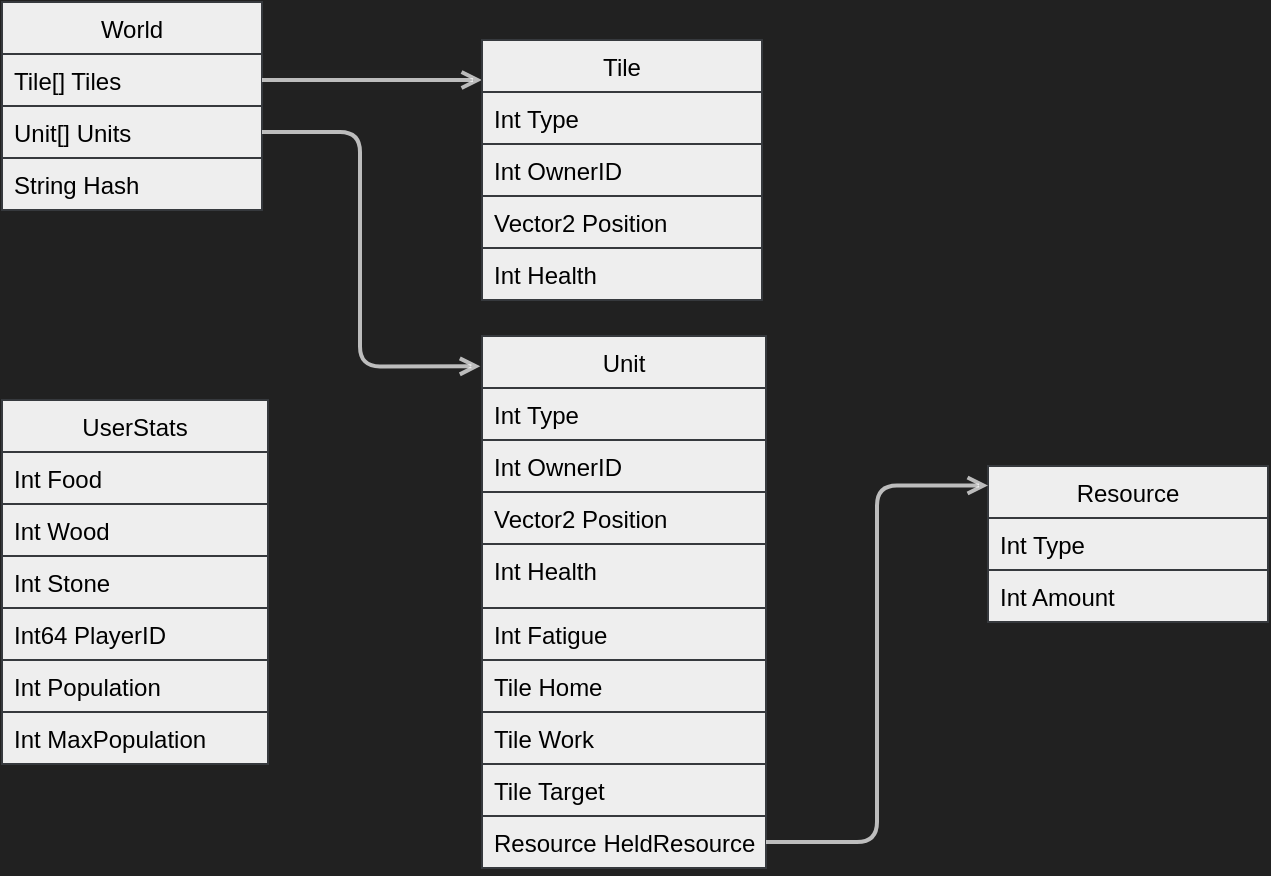 <mxfile version="10.6.0" type="device"><diagram id="PSp3pdaMUobaPZKxGY9P" name="Page-1"><mxGraphModel dx="1403" dy="575" grid="0" gridSize="10" guides="1" tooltips="1" connect="1" arrows="1" fold="1" page="1" pageScale="1" pageWidth="827" pageHeight="1169" background="#212121" math="0" shadow="0"><root><mxCell id="0"/><mxCell id="1" parent="0"/><mxCell id="UWC5HuN4-RCtU19QUpBO-1" value="World" style="swimlane;fontStyle=0;childLayout=stackLayout;horizontal=1;startSize=26;horizontalStack=0;resizeParent=1;resizeParentMax=0;resizeLast=0;collapsible=1;marginBottom=0;glass=0;rounded=0;shadow=0;comic=0;swimlaneLine=1;fillColor=#eeeeee;strokeColor=#36393d;swimlaneFillColor=none;" parent="1" vertex="1"><mxGeometry x="120" y="150" width="130" height="104" as="geometry"/></mxCell><mxCell id="UWC5HuN4-RCtU19QUpBO-2" value="Tile[] Tiles" style="text;align=left;verticalAlign=top;spacingLeft=4;spacingRight=4;overflow=hidden;rotatable=0;points=[[0,0.5],[1,0.5]];portConstraint=eastwest;rounded=0;fillColor=#eeeeee;strokeColor=#36393d;" parent="UWC5HuN4-RCtU19QUpBO-1" vertex="1"><mxGeometry y="26" width="130" height="26" as="geometry"/></mxCell><mxCell id="UWC5HuN4-RCtU19QUpBO-3" value="Unit[] Units" style="text;align=left;verticalAlign=top;spacingLeft=4;spacingRight=4;overflow=hidden;rotatable=0;points=[[0,0.5],[1,0.5]];portConstraint=eastwest;rounded=0;fillColor=#eeeeee;strokeColor=#36393d;" parent="UWC5HuN4-RCtU19QUpBO-1" vertex="1"><mxGeometry y="52" width="130" height="26" as="geometry"/></mxCell><mxCell id="UWC5HuN4-RCtU19QUpBO-4" value="String Hash" style="text;align=left;verticalAlign=top;spacingLeft=4;spacingRight=4;overflow=hidden;rotatable=0;points=[[0,0.5],[1,0.5]];portConstraint=eastwest;rounded=0;glass=0;fillColor=#eeeeee;strokeColor=#36393d;" parent="UWC5HuN4-RCtU19QUpBO-1" vertex="1"><mxGeometry y="78" width="130" height="26" as="geometry"/></mxCell><mxCell id="UWC5HuN4-RCtU19QUpBO-6" style="edgeStyle=orthogonalEdgeStyle;rounded=1;orthogonalLoop=1;jettySize=auto;html=1;exitX=1;exitY=0.5;exitDx=0;exitDy=0;entryX=0;entryY=0.154;entryDx=0;entryDy=0;entryPerimeter=0;strokeColor=#FFFFFF;strokeWidth=2;endArrow=open;endFill=0;opacity=70;" parent="1" source="UWC5HuN4-RCtU19QUpBO-2" target="UWC5HuN4-RCtU19QUpBO-14" edge="1"><mxGeometry relative="1" as="geometry"><mxPoint x="380" y="189" as="targetPoint"/></mxGeometry></mxCell><mxCell id="UWC5HuN4-RCtU19QUpBO-14" value="Tile" style="swimlane;fontStyle=0;childLayout=stackLayout;horizontal=1;startSize=26;horizontalStack=0;resizeParent=1;resizeParentMax=0;resizeLast=0;collapsible=1;marginBottom=0;rounded=0;fillColor=#eeeeee;strokeColor=#36393d;" parent="1" vertex="1"><mxGeometry x="360" y="169" width="140" height="130" as="geometry"><mxRectangle x="360" y="173" width="46" height="26" as="alternateBounds"/></mxGeometry></mxCell><mxCell id="UWC5HuN4-RCtU19QUpBO-15" value="Int Type" style="text;align=left;verticalAlign=top;spacingLeft=4;spacingRight=4;overflow=hidden;rotatable=0;points=[[0,0.5],[1,0.5]];portConstraint=eastwest;rounded=0;fillColor=#eeeeee;strokeColor=#36393d;" parent="UWC5HuN4-RCtU19QUpBO-14" vertex="1"><mxGeometry y="26" width="140" height="26" as="geometry"/></mxCell><mxCell id="UWC5HuN4-RCtU19QUpBO-47" value="Int OwnerID&#10;" style="text;align=left;verticalAlign=top;spacingLeft=4;spacingRight=4;overflow=hidden;rotatable=0;points=[[0,0.5],[1,0.5]];portConstraint=eastwest;rounded=0;fillColor=#eeeeee;strokeColor=#36393d;" parent="UWC5HuN4-RCtU19QUpBO-14" vertex="1"><mxGeometry y="52" width="140" height="26" as="geometry"/></mxCell><mxCell id="UWC5HuN4-RCtU19QUpBO-16" value="Vector2 Position" style="text;align=left;verticalAlign=top;spacingLeft=4;spacingRight=4;overflow=hidden;rotatable=0;points=[[0,0.5],[1,0.5]];portConstraint=eastwest;rounded=0;fillColor=#eeeeee;strokeColor=#36393d;" parent="UWC5HuN4-RCtU19QUpBO-14" vertex="1"><mxGeometry y="78" width="140" height="26" as="geometry"/></mxCell><mxCell id="UWC5HuN4-RCtU19QUpBO-17" value="Int Health" style="text;align=left;verticalAlign=top;spacingLeft=4;spacingRight=4;overflow=hidden;rotatable=0;points=[[0,0.5],[1,0.5]];portConstraint=eastwest;rounded=0;fillColor=#eeeeee;strokeColor=#36393d;" parent="UWC5HuN4-RCtU19QUpBO-14" vertex="1"><mxGeometry y="104" width="140" height="26" as="geometry"/></mxCell><mxCell id="UWC5HuN4-RCtU19QUpBO-23" value="Unit" style="swimlane;fontStyle=0;childLayout=stackLayout;horizontal=1;startSize=26;horizontalStack=0;resizeParent=1;resizeParentMax=0;resizeLast=0;collapsible=1;marginBottom=0;rounded=0;fillColor=#eeeeee;strokeColor=#36393d;" parent="1" vertex="1"><mxGeometry x="360" y="317" width="142" height="266" as="geometry"/></mxCell><mxCell id="UWC5HuN4-RCtU19QUpBO-24" value="Int Type" style="text;align=left;verticalAlign=top;spacingLeft=4;spacingRight=4;overflow=hidden;rotatable=0;points=[[0,0.5],[1,0.5]];portConstraint=eastwest;rounded=0;fillColor=#eeeeee;strokeColor=#36393d;" parent="UWC5HuN4-RCtU19QUpBO-23" vertex="1"><mxGeometry y="26" width="142" height="26" as="geometry"/></mxCell><mxCell id="UWC5HuN4-RCtU19QUpBO-48" value="Int OwnerID&#10;" style="text;align=left;verticalAlign=top;spacingLeft=4;spacingRight=4;overflow=hidden;rotatable=0;points=[[0,0.5],[1,0.5]];portConstraint=eastwest;rounded=0;fillColor=#eeeeee;strokeColor=#36393d;" parent="UWC5HuN4-RCtU19QUpBO-23" vertex="1"><mxGeometry y="52" width="142" height="26" as="geometry"/></mxCell><mxCell id="UWC5HuN4-RCtU19QUpBO-25" value="Vector2 Position" style="text;align=left;verticalAlign=top;spacingLeft=4;spacingRight=4;overflow=hidden;rotatable=0;points=[[0,0.5],[1,0.5]];portConstraint=eastwest;rounded=0;fillColor=#eeeeee;strokeColor=#36393d;" parent="UWC5HuN4-RCtU19QUpBO-23" vertex="1"><mxGeometry y="78" width="142" height="26" as="geometry"/></mxCell><mxCell id="UWC5HuN4-RCtU19QUpBO-26" value="Int Health" style="text;align=left;verticalAlign=top;spacingLeft=4;spacingRight=4;overflow=hidden;rotatable=0;points=[[0,0.5],[1,0.5]];portConstraint=eastwest;rounded=0;fillColor=#eeeeee;strokeColor=#36393d;" parent="UWC5HuN4-RCtU19QUpBO-23" vertex="1"><mxGeometry y="104" width="142" height="32" as="geometry"/></mxCell><mxCell id="UWC5HuN4-RCtU19QUpBO-29" value="Int Fatigue" style="text;align=left;verticalAlign=top;spacingLeft=4;spacingRight=4;overflow=hidden;rotatable=0;points=[[0,0.5],[1,0.5]];portConstraint=eastwest;rounded=0;fillColor=#eeeeee;strokeColor=#36393d;" parent="UWC5HuN4-RCtU19QUpBO-23" vertex="1"><mxGeometry y="136" width="142" height="26" as="geometry"/></mxCell><mxCell id="UWC5HuN4-RCtU19QUpBO-30" value="Tile Home" style="text;align=left;verticalAlign=top;spacingLeft=4;spacingRight=4;overflow=hidden;rotatable=0;points=[[0,0.5],[1,0.5]];portConstraint=eastwest;rounded=0;fillColor=#eeeeee;strokeColor=#36393d;" parent="UWC5HuN4-RCtU19QUpBO-23" vertex="1"><mxGeometry y="162" width="142" height="26" as="geometry"/></mxCell><mxCell id="UWC5HuN4-RCtU19QUpBO-31" value="Tile Work" style="text;align=left;verticalAlign=top;spacingLeft=4;spacingRight=4;overflow=hidden;rotatable=0;points=[[0,0.5],[1,0.5]];portConstraint=eastwest;rounded=0;fillColor=#eeeeee;strokeColor=#36393d;" parent="UWC5HuN4-RCtU19QUpBO-23" vertex="1"><mxGeometry y="188" width="142" height="26" as="geometry"/></mxCell><mxCell id="UWC5HuN4-RCtU19QUpBO-38" value="Tile Target" style="text;align=left;verticalAlign=top;spacingLeft=4;spacingRight=4;overflow=hidden;rotatable=0;points=[[0,0.5],[1,0.5]];portConstraint=eastwest;rounded=0;fillColor=#eeeeee;strokeColor=#36393d;" parent="UWC5HuN4-RCtU19QUpBO-23" vertex="1"><mxGeometry y="214" width="142" height="26" as="geometry"/></mxCell><mxCell id="UWC5HuN4-RCtU19QUpBO-32" value="Resource HeldResource" style="text;align=left;verticalAlign=top;spacingLeft=4;spacingRight=4;overflow=hidden;rotatable=0;points=[[0,0.5],[1,0.5]];portConstraint=eastwest;rounded=0;fillColor=#eeeeee;strokeColor=#36393d;" parent="UWC5HuN4-RCtU19QUpBO-23" vertex="1"><mxGeometry y="240" width="142" height="26" as="geometry"/></mxCell><mxCell id="UWC5HuN4-RCtU19QUpBO-28" style="edgeStyle=orthogonalEdgeStyle;rounded=1;orthogonalLoop=1;jettySize=auto;html=1;exitX=1;exitY=0.5;exitDx=0;exitDy=0;entryX=-0.006;entryY=0.057;entryDx=0;entryDy=0;entryPerimeter=0;strokeColor=#FFFFFF;comic=0;strokeWidth=2;endArrow=open;endFill=0;opacity=70;" parent="1" source="UWC5HuN4-RCtU19QUpBO-3" target="UWC5HuN4-RCtU19QUpBO-23" edge="1"><mxGeometry relative="1" as="geometry"><Array as="points"><mxPoint x="299" y="215"/><mxPoint x="299" y="332"/></Array></mxGeometry></mxCell><mxCell id="UWC5HuN4-RCtU19QUpBO-33" value="Resource" style="swimlane;fontStyle=0;childLayout=stackLayout;horizontal=1;startSize=26;horizontalStack=0;resizeParent=1;resizeParentMax=0;resizeLast=0;collapsible=1;marginBottom=0;rounded=0;fillColor=#eeeeee;strokeColor=#36393d;" parent="1" vertex="1"><mxGeometry x="613" y="382" width="140" height="78" as="geometry"><mxRectangle x="360" y="173" width="46" height="26" as="alternateBounds"/></mxGeometry></mxCell><mxCell id="UWC5HuN4-RCtU19QUpBO-34" value="Int Type" style="text;align=left;verticalAlign=top;spacingLeft=4;spacingRight=4;overflow=hidden;rotatable=0;points=[[0,0.5],[1,0.5]];portConstraint=eastwest;rounded=0;fillColor=#eeeeee;strokeColor=#36393d;" parent="UWC5HuN4-RCtU19QUpBO-33" vertex="1"><mxGeometry y="26" width="140" height="26" as="geometry"/></mxCell><mxCell id="UWC5HuN4-RCtU19QUpBO-35" value="Int Amount" style="text;align=left;verticalAlign=top;spacingLeft=4;spacingRight=4;overflow=hidden;rotatable=0;points=[[0,0.5],[1,0.5]];portConstraint=eastwest;rounded=0;fillColor=#eeeeee;strokeColor=#36393d;" parent="UWC5HuN4-RCtU19QUpBO-33" vertex="1"><mxGeometry y="52" width="140" height="26" as="geometry"/></mxCell><mxCell id="UWC5HuN4-RCtU19QUpBO-37" style="edgeStyle=orthogonalEdgeStyle;rounded=1;orthogonalLoop=1;jettySize=auto;html=1;exitX=1;exitY=0.5;exitDx=0;exitDy=0;entryX=0;entryY=0.125;entryDx=0;entryDy=0;entryPerimeter=0;strokeColor=#FFFFFF;comic=0;strokeWidth=2;endArrow=open;endFill=0;opacity=70;" parent="1" source="UWC5HuN4-RCtU19QUpBO-32" target="UWC5HuN4-RCtU19QUpBO-33" edge="1"><mxGeometry relative="1" as="geometry"><mxPoint x="260" y="225" as="sourcePoint"/><mxPoint x="369" y="342" as="targetPoint"/></mxGeometry></mxCell><mxCell id="UWC5HuN4-RCtU19QUpBO-39" value="UserStats" style="swimlane;fontStyle=0;childLayout=stackLayout;horizontal=1;startSize=26;horizontalStack=0;resizeParent=1;resizeParentMax=0;resizeLast=0;collapsible=1;marginBottom=0;glass=0;rounded=0;shadow=0;comic=0;swimlaneLine=1;fillColor=#eeeeee;strokeColor=#36393d;swimlaneFillColor=none;" parent="1" vertex="1"><mxGeometry x="120" y="349" width="133" height="182" as="geometry"/></mxCell><mxCell id="UWC5HuN4-RCtU19QUpBO-40" value="Int Food" style="text;align=left;verticalAlign=top;spacingLeft=4;spacingRight=4;overflow=hidden;rotatable=0;points=[[0,0.5],[1,0.5]];portConstraint=eastwest;rounded=0;fillColor=#eeeeee;strokeColor=#36393d;" parent="UWC5HuN4-RCtU19QUpBO-39" vertex="1"><mxGeometry y="26" width="133" height="26" as="geometry"/></mxCell><mxCell id="ng_ZP5GGu7UL0rFEoJOS-2" value="Int Wood" style="text;align=left;verticalAlign=top;spacingLeft=4;spacingRight=4;overflow=hidden;rotatable=0;points=[[0,0.5],[1,0.5]];portConstraint=eastwest;rounded=0;fillColor=#eeeeee;strokeColor=#36393d;" vertex="1" parent="UWC5HuN4-RCtU19QUpBO-39"><mxGeometry y="52" width="133" height="26" as="geometry"/></mxCell><mxCell id="ng_ZP5GGu7UL0rFEoJOS-3" value="Int Stone" style="text;align=left;verticalAlign=top;spacingLeft=4;spacingRight=4;overflow=hidden;rotatable=0;points=[[0,0.5],[1,0.5]];portConstraint=eastwest;rounded=0;fillColor=#eeeeee;strokeColor=#36393d;" vertex="1" parent="UWC5HuN4-RCtU19QUpBO-39"><mxGeometry y="78" width="133" height="26" as="geometry"/></mxCell><mxCell id="UWC5HuN4-RCtU19QUpBO-46" value="Int64 PlayerID" style="text;align=left;verticalAlign=top;spacingLeft=4;spacingRight=4;overflow=hidden;rotatable=0;points=[[0,0.5],[1,0.5]];portConstraint=eastwest;rounded=0;fillColor=#eeeeee;strokeColor=#36393d;" parent="UWC5HuN4-RCtU19QUpBO-39" vertex="1"><mxGeometry y="104" width="133" height="26" as="geometry"/></mxCell><mxCell id="UWC5HuN4-RCtU19QUpBO-41" value="Int Population" style="text;align=left;verticalAlign=top;spacingLeft=4;spacingRight=4;overflow=hidden;rotatable=0;points=[[0,0.5],[1,0.5]];portConstraint=eastwest;rounded=0;fillColor=#eeeeee;strokeColor=#36393d;" parent="UWC5HuN4-RCtU19QUpBO-39" vertex="1"><mxGeometry y="130" width="133" height="26" as="geometry"/></mxCell><mxCell id="UWC5HuN4-RCtU19QUpBO-44" value="Int MaxPopulation" style="text;align=left;verticalAlign=top;spacingLeft=4;spacingRight=4;overflow=hidden;rotatable=0;points=[[0,0.5],[1,0.5]];portConstraint=eastwest;rounded=0;fillColor=#eeeeee;strokeColor=#36393d;" parent="UWC5HuN4-RCtU19QUpBO-39" vertex="1"><mxGeometry y="156" width="133" height="26" as="geometry"/></mxCell></root></mxGraphModel></diagram></mxfile>